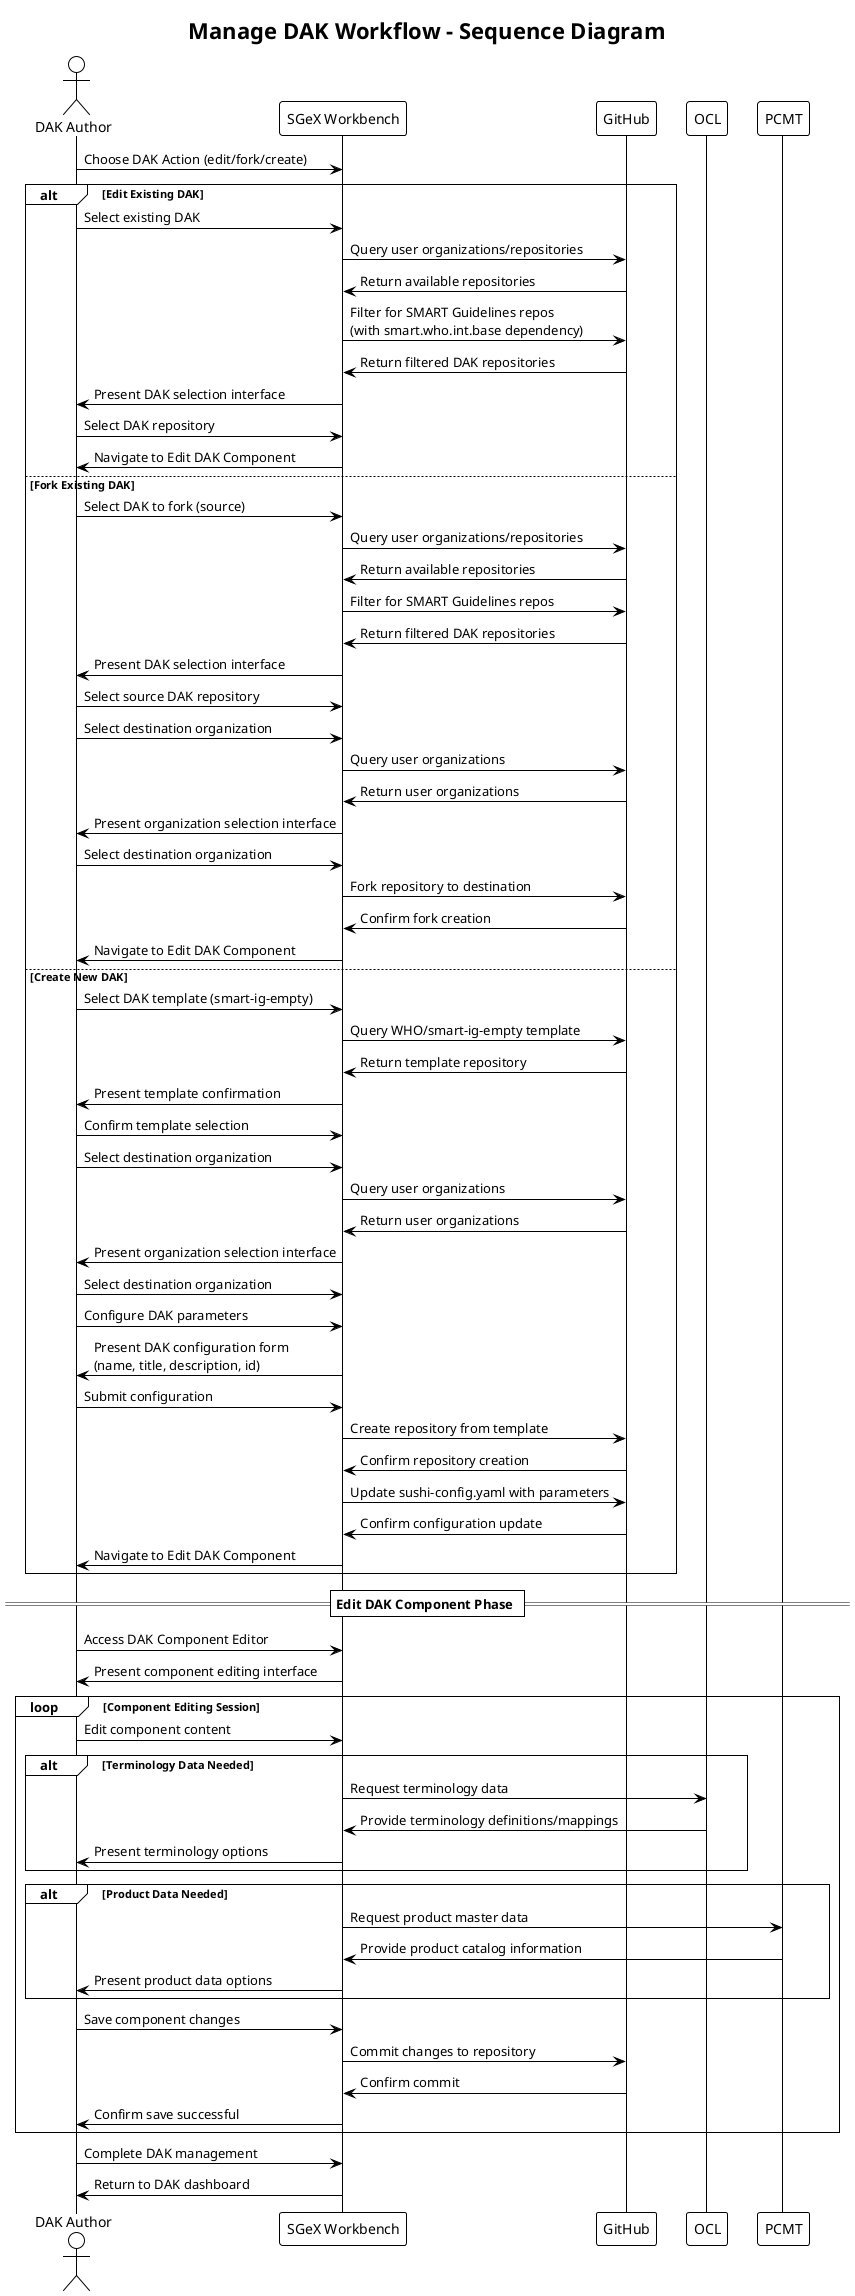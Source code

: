 @startuml Manage DAK Workflow Sequence
!theme plain
title Manage DAK Workflow - Sequence Diagram

actor "DAK Author" as Author
participant "SGeX Workbench" as SGeX  
participant "GitHub" as GitHub
participant "OCL" as OCL
participant "PCMT" as PCMT

Author -> SGeX: Choose DAK Action (edit/fork/create)

alt Edit Existing DAK
    Author -> SGeX: Select existing DAK
    SGeX -> GitHub: Query user organizations/repositories  
    GitHub -> SGeX: Return available repositories
    SGeX -> GitHub: Filter for SMART Guidelines repos\n(with smart.who.int.base dependency)
    GitHub -> SGeX: Return filtered DAK repositories
    SGeX -> Author: Present DAK selection interface
    Author -> SGeX: Select DAK repository
    SGeX -> Author: Navigate to Edit DAK Component
    
else Fork Existing DAK  
    Author -> SGeX: Select DAK to fork (source)
    SGeX -> GitHub: Query user organizations/repositories
    GitHub -> SGeX: Return available repositories
    SGeX -> GitHub: Filter for SMART Guidelines repos
    GitHub -> SGeX: Return filtered DAK repositories
    SGeX -> Author: Present DAK selection interface
    Author -> SGeX: Select source DAK repository
    
    Author -> SGeX: Select destination organization
    SGeX -> GitHub: Query user organizations
    GitHub -> SGeX: Return user organizations
    SGeX -> Author: Present organization selection interface
    Author -> SGeX: Select destination organization
    
    SGeX -> GitHub: Fork repository to destination
    GitHub -> SGeX: Confirm fork creation
    SGeX -> Author: Navigate to Edit DAK Component
    
else Create New DAK
    Author -> SGeX: Select DAK template (smart-ig-empty)
    SGeX -> GitHub: Query WHO/smart-ig-empty template
    GitHub -> SGeX: Return template repository
    SGeX -> Author: Present template confirmation
    Author -> SGeX: Confirm template selection
    
    Author -> SGeX: Select destination organization  
    SGeX -> GitHub: Query user organizations
    GitHub -> SGeX: Return user organizations
    SGeX -> Author: Present organization selection interface
    Author -> SGeX: Select destination organization
    
    Author -> SGeX: Configure DAK parameters
    SGeX -> Author: Present DAK configuration form\n(name, title, description, id)
    Author -> SGeX: Submit configuration
    
    SGeX -> GitHub: Create repository from template
    GitHub -> SGeX: Confirm repository creation
    SGeX -> GitHub: Update sushi-config.yaml with parameters
    GitHub -> SGeX: Confirm configuration update
    SGeX -> Author: Navigate to Edit DAK Component
end

== Edit DAK Component Phase ==
Author -> SGeX: Access DAK Component Editor
SGeX -> Author: Present component editing interface

loop Component Editing Session
    Author -> SGeX: Edit component content
    
    alt Terminology Data Needed
        SGeX -> OCL: Request terminology data
        OCL -> SGeX: Provide terminology definitions/mappings
        SGeX -> Author: Present terminology options
    end
    
    alt Product Data Needed  
        SGeX -> PCMT: Request product master data
        PCMT -> SGeX: Provide product catalog information
        SGeX -> Author: Present product data options
    end
    
    Author -> SGeX: Save component changes
    SGeX -> GitHub: Commit changes to repository
    GitHub -> SGeX: Confirm commit
    SGeX -> Author: Confirm save successful
end

Author -> SGeX: Complete DAK management
SGeX -> Author: Return to DAK dashboard

@enduml
